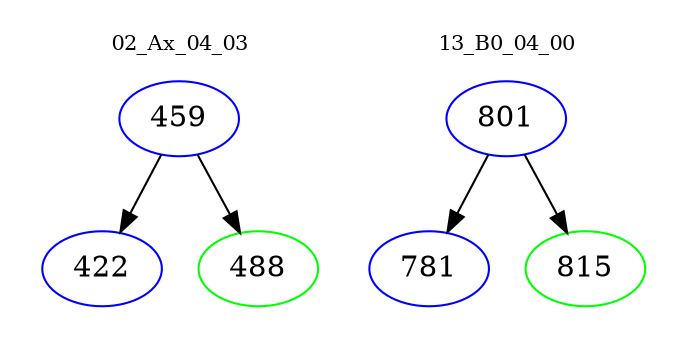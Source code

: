 digraph{
subgraph cluster_0 {
color = white
label = "02_Ax_04_03";
fontsize=10;
T0_459 [label="459", color="blue"]
T0_459 -> T0_422 [color="black"]
T0_422 [label="422", color="blue"]
T0_459 -> T0_488 [color="black"]
T0_488 [label="488", color="green"]
}
subgraph cluster_1 {
color = white
label = "13_B0_04_00";
fontsize=10;
T1_801 [label="801", color="blue"]
T1_801 -> T1_781 [color="black"]
T1_781 [label="781", color="blue"]
T1_801 -> T1_815 [color="black"]
T1_815 [label="815", color="green"]
}
}
